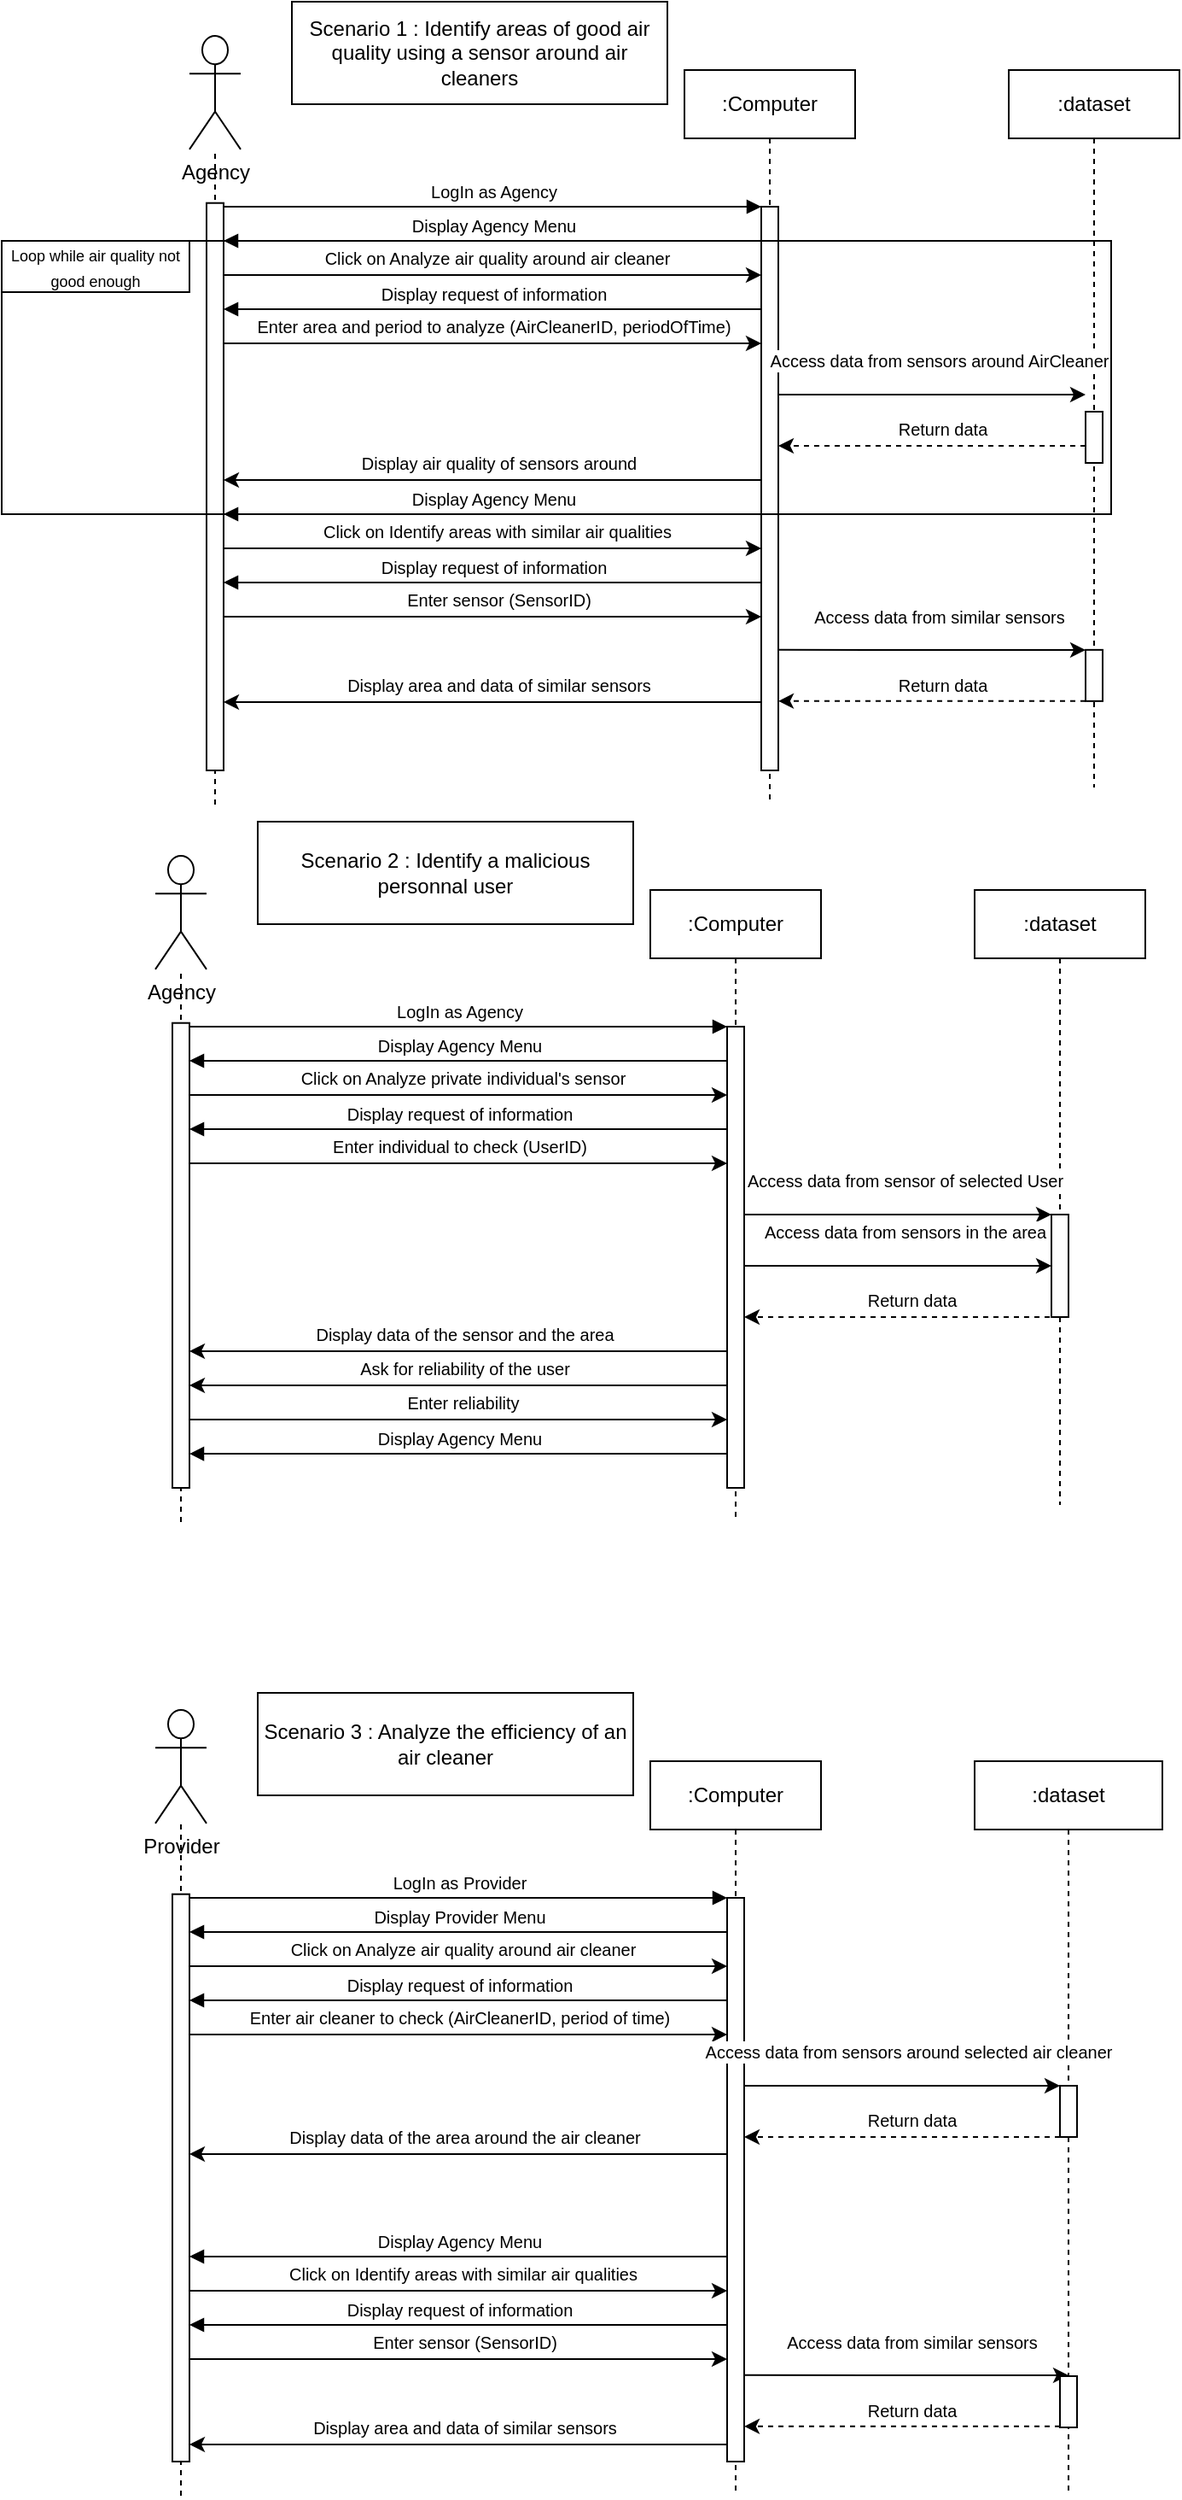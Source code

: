<mxfile version="24.3.1" type="github">
  <diagram name="Page-1" id="2YBvvXClWsGukQMizWep">
    <mxGraphModel dx="1912" dy="553" grid="1" gridSize="10" guides="1" tooltips="1" connect="1" arrows="1" fold="1" page="1" pageScale="1" pageWidth="850" pageHeight="1100" math="0" shadow="0">
      <root>
        <mxCell id="0" />
        <mxCell id="1" parent="0" />
        <mxCell id="aM9ryv3xv72pqoxQDRHE-5" value="&lt;div&gt;:Computer&lt;/div&gt;" style="shape=umlLifeline;perimeter=lifelinePerimeter;whiteSpace=wrap;html=1;container=0;dropTarget=0;collapsible=0;recursiveResize=0;outlineConnect=0;portConstraint=eastwest;newEdgeStyle={&quot;edgeStyle&quot;:&quot;elbowEdgeStyle&quot;,&quot;elbow&quot;:&quot;vertical&quot;,&quot;curved&quot;:0,&quot;rounded&quot;:0};" parent="1" vertex="1">
          <mxGeometry x="220" y="40" width="100" height="430" as="geometry" />
        </mxCell>
        <mxCell id="aM9ryv3xv72pqoxQDRHE-6" value="" style="html=1;points=[];perimeter=orthogonalPerimeter;outlineConnect=0;targetShapes=umlLifeline;portConstraint=eastwest;newEdgeStyle={&quot;edgeStyle&quot;:&quot;elbowEdgeStyle&quot;,&quot;elbow&quot;:&quot;vertical&quot;,&quot;curved&quot;:0,&quot;rounded&quot;:0};" parent="aM9ryv3xv72pqoxQDRHE-5" vertex="1">
          <mxGeometry x="45" y="80" width="10" height="330" as="geometry" />
        </mxCell>
        <mxCell id="aM9ryv3xv72pqoxQDRHE-7" value="&lt;font style=&quot;font-size: 10px;&quot;&gt;LogIn as Agency&lt;/font&gt;" style="html=1;verticalAlign=bottom;endArrow=block;edgeStyle=elbowEdgeStyle;elbow=vertical;curved=0;rounded=0;" parent="1" source="aM9ryv3xv72pqoxQDRHE-2" target="aM9ryv3xv72pqoxQDRHE-6" edge="1">
          <mxGeometry relative="1" as="geometry">
            <mxPoint x="195" y="130" as="sourcePoint" />
            <Array as="points">
              <mxPoint x="180" y="120" />
            </Array>
          </mxGeometry>
        </mxCell>
        <mxCell id="aM9ryv3xv72pqoxQDRHE-9" value="&lt;font style=&quot;font-size: 10px;&quot;&gt;Display Agency Menu&lt;/font&gt;" style="html=1;verticalAlign=bottom;endArrow=block;edgeStyle=elbowEdgeStyle;elbow=vertical;curved=0;rounded=0;" parent="1" source="aM9ryv3xv72pqoxQDRHE-6" target="aM9ryv3xv72pqoxQDRHE-2" edge="1">
          <mxGeometry relative="1" as="geometry">
            <mxPoint x="175" y="160" as="sourcePoint" />
            <Array as="points">
              <mxPoint x="60" y="140" />
              <mxPoint x="190" y="160" />
            </Array>
            <mxPoint x="-40" y="160.0" as="targetPoint" />
          </mxGeometry>
        </mxCell>
        <mxCell id="IGTpVywdScjhedYOJICQ-6" value="" style="endArrow=none;dashed=1;html=1;rounded=0;" edge="1" parent="1" target="IGTpVywdScjhedYOJICQ-1">
          <mxGeometry width="50" height="50" relative="1" as="geometry">
            <mxPoint x="-55" y="470" as="sourcePoint" />
            <mxPoint x="-60" y="100" as="targetPoint" />
          </mxGeometry>
        </mxCell>
        <mxCell id="IGTpVywdScjhedYOJICQ-5" value="" style="group" vertex="1" connectable="0" parent="1">
          <mxGeometry x="-70" width="540" height="450" as="geometry" />
        </mxCell>
        <mxCell id="IGTpVywdScjhedYOJICQ-1" value="&lt;div&gt;Agency&lt;/div&gt;&lt;div&gt;&lt;br&gt;&lt;/div&gt;" style="shape=umlActor;verticalLabelPosition=bottom;verticalAlign=top;html=1;outlineConnect=0;" vertex="1" parent="IGTpVywdScjhedYOJICQ-5">
          <mxGeometry y="20" width="30" height="66.43" as="geometry" />
        </mxCell>
        <mxCell id="aM9ryv3xv72pqoxQDRHE-2" value="" style="html=1;points=[];perimeter=orthogonalPerimeter;outlineConnect=0;targetShapes=umlLifeline;portConstraint=eastwest;newEdgeStyle={&quot;edgeStyle&quot;:&quot;elbowEdgeStyle&quot;,&quot;elbow&quot;:&quot;vertical&quot;,&quot;curved&quot;:0,&quot;rounded&quot;:0};" parent="IGTpVywdScjhedYOJICQ-5" vertex="1">
          <mxGeometry x="10" y="117.857" width="10" height="332.143" as="geometry" />
        </mxCell>
        <mxCell id="IGTpVywdScjhedYOJICQ-55" value="" style="rounded=0;whiteSpace=wrap;html=1;fillColor=none;" vertex="1" parent="IGTpVywdScjhedYOJICQ-5">
          <mxGeometry x="-110" y="140" width="650" height="160" as="geometry" />
        </mxCell>
        <mxCell id="IGTpVywdScjhedYOJICQ-8" style="edgeStyle=elbowEdgeStyle;rounded=0;orthogonalLoop=1;jettySize=auto;html=1;elbow=vertical;curved=0;" edge="1" parent="1">
          <mxGeometry relative="1" as="geometry">
            <mxPoint x="-50" y="160.0" as="sourcePoint" />
            <mxPoint x="265" y="160.0" as="targetPoint" />
          </mxGeometry>
        </mxCell>
        <mxCell id="IGTpVywdScjhedYOJICQ-9" value="&lt;font style=&quot;font-size: 10px;&quot;&gt;Click on Analyze air quality around air cleaner&lt;/font&gt;" style="edgeLabel;html=1;align=center;verticalAlign=middle;resizable=0;points=[];" vertex="1" connectable="0" parent="IGTpVywdScjhedYOJICQ-8">
          <mxGeometry x="0.154" y="2" relative="1" as="geometry">
            <mxPoint x="-22" y="-8" as="offset" />
          </mxGeometry>
        </mxCell>
        <mxCell id="IGTpVywdScjhedYOJICQ-14" style="edgeStyle=elbowEdgeStyle;rounded=0;orthogonalLoop=1;jettySize=auto;html=1;elbow=vertical;curved=0;" edge="1" parent="1" source="aM9ryv3xv72pqoxQDRHE-2" target="aM9ryv3xv72pqoxQDRHE-6">
          <mxGeometry relative="1" as="geometry">
            <mxPoint x="260" y="200" as="targetPoint" />
            <Array as="points">
              <mxPoint x="160" y="200" />
              <mxPoint x="110" y="220" />
              <mxPoint x="160" y="200" />
              <mxPoint x="110" y="200" />
            </Array>
          </mxGeometry>
        </mxCell>
        <mxCell id="IGTpVywdScjhedYOJICQ-15" value="&lt;font style=&quot;font-size: 10px;&quot;&gt;Enter area and period to analyze (AirCleanerID, periodOfTime)&lt;br&gt;&lt;/font&gt;" style="edgeLabel;html=1;align=center;verticalAlign=middle;resizable=0;points=[];" vertex="1" connectable="0" parent="IGTpVywdScjhedYOJICQ-14">
          <mxGeometry x="0.084" relative="1" as="geometry">
            <mxPoint x="-13" y="-10" as="offset" />
          </mxGeometry>
        </mxCell>
        <mxCell id="IGTpVywdScjhedYOJICQ-18" style="edgeStyle=elbowEdgeStyle;rounded=0;orthogonalLoop=1;jettySize=auto;html=1;elbow=vertical;curved=0;" edge="1" parent="1">
          <mxGeometry relative="1" as="geometry">
            <mxPoint x="265" y="280.003" as="sourcePoint" />
            <mxPoint x="-50" y="280.003" as="targetPoint" />
          </mxGeometry>
        </mxCell>
        <mxCell id="IGTpVywdScjhedYOJICQ-19" value="&lt;font style=&quot;font-size: 10px;&quot;&gt;Display air quality of sensors around &lt;/font&gt;" style="edgeLabel;html=1;align=center;verticalAlign=middle;resizable=0;points=[];" vertex="1" connectable="0" parent="IGTpVywdScjhedYOJICQ-18">
          <mxGeometry x="-0.113" y="-2" relative="1" as="geometry">
            <mxPoint x="-15" y="-8" as="offset" />
          </mxGeometry>
        </mxCell>
        <mxCell id="IGTpVywdScjhedYOJICQ-22" value="Scenario 1 : Identify areas of good air quality using a sensor around air cleaners" style="rounded=0;whiteSpace=wrap;html=1;" vertex="1" parent="1">
          <mxGeometry x="-10" width="220" height="60" as="geometry" />
        </mxCell>
        <mxCell id="IGTpVywdScjhedYOJICQ-23" style="edgeStyle=elbowEdgeStyle;rounded=0;orthogonalLoop=1;jettySize=auto;html=1;elbow=vertical;curved=0;" edge="1" parent="1">
          <mxGeometry relative="1" as="geometry">
            <mxPoint x="-50" y="360" as="sourcePoint" />
            <mxPoint x="265" y="360" as="targetPoint" />
            <Array as="points">
              <mxPoint x="160" y="360" />
              <mxPoint x="140" y="330" />
            </Array>
          </mxGeometry>
        </mxCell>
        <mxCell id="IGTpVywdScjhedYOJICQ-37" value="&lt;font style=&quot;font-size: 10px;&quot;&gt;Enter sensor (SensorID)&lt;/font&gt;" style="edgeLabel;html=1;align=center;verticalAlign=middle;resizable=0;points=[];" vertex="1" connectable="0" parent="IGTpVywdScjhedYOJICQ-23">
          <mxGeometry x="0.019" y="1" relative="1" as="geometry">
            <mxPoint y="-9" as="offset" />
          </mxGeometry>
        </mxCell>
        <mxCell id="IGTpVywdScjhedYOJICQ-28" value="&lt;div&gt;:dataset&lt;/div&gt;" style="shape=umlLifeline;perimeter=lifelinePerimeter;whiteSpace=wrap;html=1;container=0;dropTarget=0;collapsible=0;recursiveResize=0;outlineConnect=0;portConstraint=eastwest;newEdgeStyle={&quot;edgeStyle&quot;:&quot;elbowEdgeStyle&quot;,&quot;elbow&quot;:&quot;vertical&quot;,&quot;curved&quot;:0,&quot;rounded&quot;:0};" vertex="1" parent="1">
          <mxGeometry x="410" y="40" width="100" height="420" as="geometry" />
        </mxCell>
        <mxCell id="IGTpVywdScjhedYOJICQ-29" value="" style="html=1;points=[];perimeter=orthogonalPerimeter;outlineConnect=0;targetShapes=umlLifeline;portConstraint=eastwest;newEdgeStyle={&quot;edgeStyle&quot;:&quot;elbowEdgeStyle&quot;,&quot;elbow&quot;:&quot;vertical&quot;,&quot;curved&quot;:0,&quot;rounded&quot;:0};" vertex="1" parent="IGTpVywdScjhedYOJICQ-28">
          <mxGeometry x="45" y="200" width="10" height="30" as="geometry" />
        </mxCell>
        <mxCell id="IGTpVywdScjhedYOJICQ-40" value="" style="html=1;points=[];perimeter=orthogonalPerimeter;outlineConnect=0;targetShapes=umlLifeline;portConstraint=eastwest;newEdgeStyle={&quot;edgeStyle&quot;:&quot;elbowEdgeStyle&quot;,&quot;elbow&quot;:&quot;vertical&quot;,&quot;curved&quot;:0,&quot;rounded&quot;:0};" vertex="1" parent="IGTpVywdScjhedYOJICQ-28">
          <mxGeometry x="45" y="339.43" width="10" height="30" as="geometry" />
        </mxCell>
        <mxCell id="IGTpVywdScjhedYOJICQ-45" style="edgeStyle=elbowEdgeStyle;rounded=0;orthogonalLoop=1;jettySize=auto;html=1;elbow=vertical;curved=0;" edge="1" parent="IGTpVywdScjhedYOJICQ-28">
          <mxGeometry relative="1" as="geometry">
            <mxPoint x="-135" y="339.433" as="sourcePoint" />
            <mxPoint x="45" y="339.433" as="targetPoint" />
          </mxGeometry>
        </mxCell>
        <mxCell id="IGTpVywdScjhedYOJICQ-46" value="&lt;div&gt;&lt;font style=&quot;font-size: 10px;&quot;&gt;Access data from similar sensors&lt;/font&gt;&lt;/div&gt;" style="edgeLabel;html=1;align=center;verticalAlign=middle;resizable=0;points=[];" vertex="1" connectable="0" parent="IGTpVywdScjhedYOJICQ-45">
          <mxGeometry x="-0.267" relative="1" as="geometry">
            <mxPoint x="28" y="-20" as="offset" />
          </mxGeometry>
        </mxCell>
        <mxCell id="IGTpVywdScjhedYOJICQ-47" style="edgeStyle=elbowEdgeStyle;rounded=0;orthogonalLoop=1;jettySize=auto;html=1;elbow=vertical;curved=0;dashed=1;" edge="1" parent="IGTpVywdScjhedYOJICQ-28" source="IGTpVywdScjhedYOJICQ-40">
          <mxGeometry relative="1" as="geometry">
            <mxPoint x="35" y="369.466" as="sourcePoint" />
            <mxPoint x="-135" y="369.43" as="targetPoint" />
            <Array as="points">
              <mxPoint x="-80" y="369.43" />
            </Array>
          </mxGeometry>
        </mxCell>
        <mxCell id="IGTpVywdScjhedYOJICQ-48" value="&lt;font style=&quot;font-size: 10px;&quot;&gt;Return data&lt;/font&gt;" style="edgeLabel;html=1;align=center;verticalAlign=middle;resizable=0;points=[];" vertex="1" connectable="0" parent="IGTpVywdScjhedYOJICQ-47">
          <mxGeometry x="-0.181" y="2" relative="1" as="geometry">
            <mxPoint x="-11" y="-12" as="offset" />
          </mxGeometry>
        </mxCell>
        <mxCell id="IGTpVywdScjhedYOJICQ-30" style="edgeStyle=elbowEdgeStyle;rounded=0;orthogonalLoop=1;jettySize=auto;html=1;elbow=vertical;curved=0;" edge="1" parent="1">
          <mxGeometry relative="1" as="geometry">
            <mxPoint x="275.0" y="230" as="sourcePoint" />
            <mxPoint x="455" y="230" as="targetPoint" />
          </mxGeometry>
        </mxCell>
        <mxCell id="IGTpVywdScjhedYOJICQ-31" value="&lt;font style=&quot;font-size: 10px;&quot;&gt;Access data from sensors around AirCleaner&lt;/font&gt;" style="edgeLabel;html=1;align=center;verticalAlign=middle;resizable=0;points=[];" vertex="1" connectable="0" parent="IGTpVywdScjhedYOJICQ-30">
          <mxGeometry x="-0.267" relative="1" as="geometry">
            <mxPoint x="28" y="-20" as="offset" />
          </mxGeometry>
        </mxCell>
        <mxCell id="IGTpVywdScjhedYOJICQ-32" style="edgeStyle=elbowEdgeStyle;rounded=0;orthogonalLoop=1;jettySize=auto;html=1;elbow=vertical;curved=0;dashed=1;" edge="1" parent="1">
          <mxGeometry relative="1" as="geometry">
            <mxPoint x="455" y="259.997" as="sourcePoint" />
            <mxPoint x="275" y="259.997" as="targetPoint" />
          </mxGeometry>
        </mxCell>
        <mxCell id="IGTpVywdScjhedYOJICQ-33" value="&lt;font style=&quot;font-size: 10px;&quot;&gt;Return data&lt;/font&gt;" style="edgeLabel;html=1;align=center;verticalAlign=middle;resizable=0;points=[];" vertex="1" connectable="0" parent="IGTpVywdScjhedYOJICQ-32">
          <mxGeometry x="-0.181" y="2" relative="1" as="geometry">
            <mxPoint x="-11" y="-12" as="offset" />
          </mxGeometry>
        </mxCell>
        <mxCell id="IGTpVywdScjhedYOJICQ-34" value="&lt;font style=&quot;font-size: 10px;&quot;&gt;Display Agency Menu&lt;/font&gt;" style="html=1;verticalAlign=bottom;endArrow=block;edgeStyle=elbowEdgeStyle;elbow=vertical;curved=0;rounded=0;" edge="1" parent="1">
          <mxGeometry relative="1" as="geometry">
            <mxPoint x="265" y="300" as="sourcePoint" />
            <Array as="points">
              <mxPoint x="60" y="300" />
              <mxPoint x="190" y="320" />
            </Array>
            <mxPoint x="-50" y="300" as="targetPoint" />
          </mxGeometry>
        </mxCell>
        <mxCell id="IGTpVywdScjhedYOJICQ-35" style="edgeStyle=elbowEdgeStyle;rounded=0;orthogonalLoop=1;jettySize=auto;html=1;elbow=vertical;curved=0;" edge="1" parent="1">
          <mxGeometry relative="1" as="geometry">
            <mxPoint x="-50" y="320.0" as="sourcePoint" />
            <mxPoint x="265" y="320.0" as="targetPoint" />
          </mxGeometry>
        </mxCell>
        <mxCell id="IGTpVywdScjhedYOJICQ-36" value="&lt;font style=&quot;font-size: 10px;&quot;&gt;Click on Identify areas with similar air qualities&lt;br&gt;&lt;/font&gt;" style="edgeLabel;html=1;align=center;verticalAlign=middle;resizable=0;points=[];" vertex="1" connectable="0" parent="IGTpVywdScjhedYOJICQ-35">
          <mxGeometry x="0.154" y="2" relative="1" as="geometry">
            <mxPoint x="-22" y="-8" as="offset" />
          </mxGeometry>
        </mxCell>
        <mxCell id="IGTpVywdScjhedYOJICQ-38" value="&lt;font style=&quot;font-size: 10px;&quot;&gt;Display request of information&lt;br&gt;&lt;/font&gt;" style="html=1;verticalAlign=bottom;endArrow=block;edgeStyle=elbowEdgeStyle;elbow=vertical;curved=0;rounded=0;" edge="1" parent="1">
          <mxGeometry relative="1" as="geometry">
            <mxPoint x="265" y="340" as="sourcePoint" />
            <Array as="points">
              <mxPoint x="60" y="340" />
              <mxPoint x="190" y="360" />
            </Array>
            <mxPoint x="-50" y="340" as="targetPoint" />
          </mxGeometry>
        </mxCell>
        <mxCell id="IGTpVywdScjhedYOJICQ-39" value="&lt;font style=&quot;font-size: 10px;&quot;&gt;Display request of information&lt;br&gt;&lt;/font&gt;" style="html=1;verticalAlign=bottom;endArrow=block;edgeStyle=elbowEdgeStyle;elbow=vertical;curved=0;rounded=0;" edge="1" parent="1">
          <mxGeometry relative="1" as="geometry">
            <mxPoint x="265" y="180" as="sourcePoint" />
            <Array as="points">
              <mxPoint x="60" y="180" />
              <mxPoint x="190" y="200" />
            </Array>
            <mxPoint x="-50" y="180" as="targetPoint" />
          </mxGeometry>
        </mxCell>
        <mxCell id="IGTpVywdScjhedYOJICQ-50" style="edgeStyle=elbowEdgeStyle;rounded=0;orthogonalLoop=1;jettySize=auto;html=1;elbow=vertical;curved=0;" edge="1" parent="1">
          <mxGeometry relative="1" as="geometry">
            <mxPoint x="265" y="410.003" as="sourcePoint" />
            <mxPoint x="-50" y="410.003" as="targetPoint" />
          </mxGeometry>
        </mxCell>
        <mxCell id="IGTpVywdScjhedYOJICQ-51" value="&lt;font style=&quot;font-size: 10px;&quot;&gt;Display area and data of similar sensors &lt;/font&gt;" style="edgeLabel;html=1;align=center;verticalAlign=middle;resizable=0;points=[];" vertex="1" connectable="0" parent="IGTpVywdScjhedYOJICQ-50">
          <mxGeometry x="-0.113" y="-2" relative="1" as="geometry">
            <mxPoint x="-15" y="-8" as="offset" />
          </mxGeometry>
        </mxCell>
        <mxCell id="IGTpVywdScjhedYOJICQ-57" value="&lt;font style=&quot;font-size: 9px;&quot;&gt;Loop while air quality not good enough&lt;/font&gt;" style="rounded=0;whiteSpace=wrap;html=1;" vertex="1" parent="1">
          <mxGeometry x="-180" y="140" width="110" height="30" as="geometry" />
        </mxCell>
        <mxCell id="IGTpVywdScjhedYOJICQ-58" value="&lt;div&gt;:Computer&lt;/div&gt;" style="shape=umlLifeline;perimeter=lifelinePerimeter;whiteSpace=wrap;html=1;container=0;dropTarget=0;collapsible=0;recursiveResize=0;outlineConnect=0;portConstraint=eastwest;newEdgeStyle={&quot;edgeStyle&quot;:&quot;elbowEdgeStyle&quot;,&quot;elbow&quot;:&quot;vertical&quot;,&quot;curved&quot;:0,&quot;rounded&quot;:0};" vertex="1" parent="1">
          <mxGeometry x="200" y="520" width="100" height="370" as="geometry" />
        </mxCell>
        <mxCell id="IGTpVywdScjhedYOJICQ-59" value="" style="html=1;points=[];perimeter=orthogonalPerimeter;outlineConnect=0;targetShapes=umlLifeline;portConstraint=eastwest;newEdgeStyle={&quot;edgeStyle&quot;:&quot;elbowEdgeStyle&quot;,&quot;elbow&quot;:&quot;vertical&quot;,&quot;curved&quot;:0,&quot;rounded&quot;:0};" vertex="1" parent="IGTpVywdScjhedYOJICQ-58">
          <mxGeometry x="45" y="80" width="10" height="270" as="geometry" />
        </mxCell>
        <mxCell id="IGTpVywdScjhedYOJICQ-60" value="&lt;font style=&quot;font-size: 10px;&quot;&gt;LogIn as Agency&lt;/font&gt;" style="html=1;verticalAlign=bottom;endArrow=block;edgeStyle=elbowEdgeStyle;elbow=vertical;curved=0;rounded=0;" edge="1" parent="1" source="IGTpVywdScjhedYOJICQ-65" target="IGTpVywdScjhedYOJICQ-59">
          <mxGeometry relative="1" as="geometry">
            <mxPoint x="175" y="610" as="sourcePoint" />
            <Array as="points">
              <mxPoint x="160" y="600" />
            </Array>
          </mxGeometry>
        </mxCell>
        <mxCell id="IGTpVywdScjhedYOJICQ-61" value="&lt;font style=&quot;font-size: 10px;&quot;&gt;Display Agency Menu&lt;/font&gt;" style="html=1;verticalAlign=bottom;endArrow=block;edgeStyle=elbowEdgeStyle;elbow=vertical;curved=0;rounded=0;" edge="1" parent="1" source="IGTpVywdScjhedYOJICQ-59" target="IGTpVywdScjhedYOJICQ-65">
          <mxGeometry relative="1" as="geometry">
            <mxPoint x="155" y="640" as="sourcePoint" />
            <Array as="points">
              <mxPoint x="40" y="620" />
              <mxPoint x="170" y="640" />
            </Array>
            <mxPoint x="-60" y="640" as="targetPoint" />
          </mxGeometry>
        </mxCell>
        <mxCell id="IGTpVywdScjhedYOJICQ-62" value="" style="endArrow=none;dashed=1;html=1;rounded=0;" edge="1" parent="1" target="IGTpVywdScjhedYOJICQ-64">
          <mxGeometry width="50" height="50" relative="1" as="geometry">
            <mxPoint x="-75" y="890" as="sourcePoint" />
            <mxPoint x="-80" y="580" as="targetPoint" />
          </mxGeometry>
        </mxCell>
        <mxCell id="IGTpVywdScjhedYOJICQ-63" value="" style="group" vertex="1" connectable="0" parent="1">
          <mxGeometry x="-90" y="480" width="540" height="480" as="geometry" />
        </mxCell>
        <mxCell id="IGTpVywdScjhedYOJICQ-64" value="&lt;div&gt;Agency&lt;/div&gt;&lt;div&gt;&lt;br&gt;&lt;/div&gt;" style="shape=umlActor;verticalLabelPosition=bottom;verticalAlign=top;html=1;outlineConnect=0;" vertex="1" parent="IGTpVywdScjhedYOJICQ-63">
          <mxGeometry y="20" width="30" height="66.43" as="geometry" />
        </mxCell>
        <mxCell id="IGTpVywdScjhedYOJICQ-65" value="" style="html=1;points=[];perimeter=orthogonalPerimeter;outlineConnect=0;targetShapes=umlLifeline;portConstraint=eastwest;newEdgeStyle={&quot;edgeStyle&quot;:&quot;elbowEdgeStyle&quot;,&quot;elbow&quot;:&quot;vertical&quot;,&quot;curved&quot;:0,&quot;rounded&quot;:0};" vertex="1" parent="IGTpVywdScjhedYOJICQ-63">
          <mxGeometry x="10" y="117.86" width="10" height="272.14" as="geometry" />
        </mxCell>
        <mxCell id="IGTpVywdScjhedYOJICQ-87" value="&lt;font style=&quot;font-size: 10px;&quot;&gt;Display Agency Menu&lt;/font&gt;" style="html=1;verticalAlign=bottom;endArrow=block;edgeStyle=elbowEdgeStyle;elbow=vertical;curved=0;rounded=0;" edge="1" parent="IGTpVywdScjhedYOJICQ-63">
          <mxGeometry relative="1" as="geometry">
            <mxPoint x="335" y="370.04" as="sourcePoint" />
            <Array as="points">
              <mxPoint x="130" y="370.04" />
              <mxPoint x="260" y="390.04" />
            </Array>
            <mxPoint x="20" y="370.04" as="targetPoint" />
          </mxGeometry>
        </mxCell>
        <mxCell id="IGTpVywdScjhedYOJICQ-71" style="edgeStyle=elbowEdgeStyle;rounded=0;orthogonalLoop=1;jettySize=auto;html=1;elbow=vertical;curved=0;" edge="1" parent="IGTpVywdScjhedYOJICQ-63">
          <mxGeometry relative="1" as="geometry">
            <mxPoint x="335" y="310.043" as="sourcePoint" />
            <mxPoint x="20" y="310.043" as="targetPoint" />
          </mxGeometry>
        </mxCell>
        <mxCell id="IGTpVywdScjhedYOJICQ-72" value="&lt;font style=&quot;font-size: 10px;&quot;&gt;Display data of the sensor and the area &lt;/font&gt;" style="edgeLabel;html=1;align=center;verticalAlign=middle;resizable=0;points=[];" vertex="1" connectable="0" parent="IGTpVywdScjhedYOJICQ-71">
          <mxGeometry x="-0.113" y="-2" relative="1" as="geometry">
            <mxPoint x="-15" y="-8" as="offset" />
          </mxGeometry>
        </mxCell>
        <mxCell id="IGTpVywdScjhedYOJICQ-95" style="edgeStyle=elbowEdgeStyle;rounded=0;orthogonalLoop=1;jettySize=auto;html=1;elbow=vertical;curved=0;" edge="1" parent="IGTpVywdScjhedYOJICQ-63">
          <mxGeometry relative="1" as="geometry">
            <mxPoint x="335" y="330.043" as="sourcePoint" />
            <mxPoint x="20" y="330.043" as="targetPoint" />
          </mxGeometry>
        </mxCell>
        <mxCell id="IGTpVywdScjhedYOJICQ-96" value="&lt;font style=&quot;font-size: 10px;&quot;&gt;Ask for reliability of the user&lt;/font&gt;" style="edgeLabel;html=1;align=center;verticalAlign=middle;resizable=0;points=[];" vertex="1" connectable="0" parent="IGTpVywdScjhedYOJICQ-95">
          <mxGeometry x="-0.113" y="-2" relative="1" as="geometry">
            <mxPoint x="-15" y="-8" as="offset" />
          </mxGeometry>
        </mxCell>
        <mxCell id="IGTpVywdScjhedYOJICQ-97" style="edgeStyle=elbowEdgeStyle;rounded=0;orthogonalLoop=1;jettySize=auto;html=1;elbow=vertical;curved=0;" edge="1" parent="IGTpVywdScjhedYOJICQ-63">
          <mxGeometry relative="1" as="geometry">
            <mxPoint x="20" y="350.04" as="sourcePoint" />
            <mxPoint x="335" y="350.04" as="targetPoint" />
          </mxGeometry>
        </mxCell>
        <mxCell id="IGTpVywdScjhedYOJICQ-98" value="&lt;font style=&quot;font-size: 10px;&quot;&gt;Enter reliability&lt;/font&gt;" style="edgeLabel;html=1;align=center;verticalAlign=middle;resizable=0;points=[];" vertex="1" connectable="0" parent="IGTpVywdScjhedYOJICQ-97">
          <mxGeometry x="0.154" y="2" relative="1" as="geometry">
            <mxPoint x="-22" y="-8" as="offset" />
          </mxGeometry>
        </mxCell>
        <mxCell id="IGTpVywdScjhedYOJICQ-85" style="edgeStyle=elbowEdgeStyle;rounded=0;orthogonalLoop=1;jettySize=auto;html=1;elbow=vertical;curved=0;dashed=1;" edge="1" parent="IGTpVywdScjhedYOJICQ-63" target="IGTpVywdScjhedYOJICQ-59">
          <mxGeometry relative="1" as="geometry">
            <mxPoint x="530" y="289.997" as="sourcePoint" />
            <mxPoint x="350" y="289.997" as="targetPoint" />
          </mxGeometry>
        </mxCell>
        <mxCell id="IGTpVywdScjhedYOJICQ-86" value="&lt;font style=&quot;font-size: 10px;&quot;&gt;Return data&lt;/font&gt;" style="edgeLabel;html=1;align=center;verticalAlign=middle;resizable=0;points=[];" vertex="1" connectable="0" parent="IGTpVywdScjhedYOJICQ-85">
          <mxGeometry x="-0.181" y="2" relative="1" as="geometry">
            <mxPoint x="-11" y="-12" as="offset" />
          </mxGeometry>
        </mxCell>
        <mxCell id="IGTpVywdScjhedYOJICQ-67" style="edgeStyle=elbowEdgeStyle;rounded=0;orthogonalLoop=1;jettySize=auto;html=1;elbow=vertical;curved=0;" edge="1" parent="1">
          <mxGeometry relative="1" as="geometry">
            <mxPoint x="-70" y="640.0" as="sourcePoint" />
            <mxPoint x="245" y="640.0" as="targetPoint" />
          </mxGeometry>
        </mxCell>
        <mxCell id="IGTpVywdScjhedYOJICQ-68" value="&lt;font style=&quot;font-size: 10px;&quot;&gt;Click on Analyze private individual&#39;s sensor&lt;br&gt;&lt;/font&gt;" style="edgeLabel;html=1;align=center;verticalAlign=middle;resizable=0;points=[];" vertex="1" connectable="0" parent="IGTpVywdScjhedYOJICQ-67">
          <mxGeometry x="0.154" y="2" relative="1" as="geometry">
            <mxPoint x="-22" y="-8" as="offset" />
          </mxGeometry>
        </mxCell>
        <mxCell id="IGTpVywdScjhedYOJICQ-69" style="edgeStyle=elbowEdgeStyle;rounded=0;orthogonalLoop=1;jettySize=auto;html=1;elbow=vertical;curved=0;" edge="1" parent="1" source="IGTpVywdScjhedYOJICQ-65" target="IGTpVywdScjhedYOJICQ-59">
          <mxGeometry relative="1" as="geometry">
            <mxPoint x="240" y="680" as="targetPoint" />
            <Array as="points">
              <mxPoint x="140" y="680" />
              <mxPoint x="90" y="700" />
              <mxPoint x="140" y="680" />
              <mxPoint x="90" y="680" />
            </Array>
          </mxGeometry>
        </mxCell>
        <mxCell id="IGTpVywdScjhedYOJICQ-70" value="&lt;font style=&quot;font-size: 10px;&quot;&gt;Enter individual to check (UserID)&lt;br&gt;&lt;/font&gt;" style="edgeLabel;html=1;align=center;verticalAlign=middle;resizable=0;points=[];" vertex="1" connectable="0" parent="IGTpVywdScjhedYOJICQ-69">
          <mxGeometry x="0.084" relative="1" as="geometry">
            <mxPoint x="-13" y="-10" as="offset" />
          </mxGeometry>
        </mxCell>
        <mxCell id="IGTpVywdScjhedYOJICQ-76" value="&lt;div&gt;:dataset&lt;/div&gt;" style="shape=umlLifeline;perimeter=lifelinePerimeter;whiteSpace=wrap;html=1;container=0;dropTarget=0;collapsible=0;recursiveResize=0;outlineConnect=0;portConstraint=eastwest;newEdgeStyle={&quot;edgeStyle&quot;:&quot;elbowEdgeStyle&quot;,&quot;elbow&quot;:&quot;vertical&quot;,&quot;curved&quot;:0,&quot;rounded&quot;:0};size=40;" vertex="1" parent="1">
          <mxGeometry x="390" y="520" width="100" height="360" as="geometry" />
        </mxCell>
        <mxCell id="IGTpVywdScjhedYOJICQ-73" value="Scenario 2 : Identify a malicious personnal user" style="rounded=0;whiteSpace=wrap;html=1;" vertex="1" parent="1">
          <mxGeometry x="-30" y="480" width="220" height="60" as="geometry" />
        </mxCell>
        <mxCell id="IGTpVywdScjhedYOJICQ-83" style="edgeStyle=elbowEdgeStyle;rounded=0;orthogonalLoop=1;jettySize=auto;html=1;elbow=vertical;curved=0;" edge="1" parent="1">
          <mxGeometry relative="1" as="geometry">
            <mxPoint x="255.0" y="710" as="sourcePoint" />
            <mxPoint x="435" y="710" as="targetPoint" />
          </mxGeometry>
        </mxCell>
        <mxCell id="IGTpVywdScjhedYOJICQ-84" value="&lt;font style=&quot;font-size: 10px;&quot;&gt;Access data from sensor of selected User&lt;br&gt;&lt;/font&gt;" style="edgeLabel;html=1;align=center;verticalAlign=middle;resizable=0;points=[];" vertex="1" connectable="0" parent="IGTpVywdScjhedYOJICQ-83">
          <mxGeometry x="-0.267" relative="1" as="geometry">
            <mxPoint x="28" y="-20" as="offset" />
          </mxGeometry>
        </mxCell>
        <mxCell id="IGTpVywdScjhedYOJICQ-91" value="&lt;font style=&quot;font-size: 10px;&quot;&gt;Display request of information&lt;br&gt;&lt;/font&gt;" style="html=1;verticalAlign=bottom;endArrow=block;edgeStyle=elbowEdgeStyle;elbow=vertical;curved=0;rounded=0;" edge="1" parent="1">
          <mxGeometry relative="1" as="geometry">
            <mxPoint x="245" y="660" as="sourcePoint" />
            <Array as="points">
              <mxPoint x="40" y="660" />
              <mxPoint x="170" y="680" />
            </Array>
            <mxPoint x="-70" y="660" as="targetPoint" />
          </mxGeometry>
        </mxCell>
        <mxCell id="IGTpVywdScjhedYOJICQ-146" value="&lt;div&gt;:Computer&lt;/div&gt;" style="shape=umlLifeline;perimeter=lifelinePerimeter;whiteSpace=wrap;html=1;container=0;dropTarget=0;collapsible=0;recursiveResize=0;outlineConnect=0;portConstraint=eastwest;newEdgeStyle={&quot;edgeStyle&quot;:&quot;elbowEdgeStyle&quot;,&quot;elbow&quot;:&quot;vertical&quot;,&quot;curved&quot;:0,&quot;rounded&quot;:0};" vertex="1" parent="1">
          <mxGeometry x="200" y="1030" width="100" height="430" as="geometry" />
        </mxCell>
        <mxCell id="IGTpVywdScjhedYOJICQ-147" value="" style="html=1;points=[];perimeter=orthogonalPerimeter;outlineConnect=0;targetShapes=umlLifeline;portConstraint=eastwest;newEdgeStyle={&quot;edgeStyle&quot;:&quot;elbowEdgeStyle&quot;,&quot;elbow&quot;:&quot;vertical&quot;,&quot;curved&quot;:0,&quot;rounded&quot;:0};" vertex="1" parent="IGTpVywdScjhedYOJICQ-146">
          <mxGeometry x="45" y="80" width="10" height="330" as="geometry" />
        </mxCell>
        <mxCell id="IGTpVywdScjhedYOJICQ-148" value="&lt;font style=&quot;font-size: 10px;&quot;&gt;LogIn as Provider&lt;br&gt;&lt;/font&gt;" style="html=1;verticalAlign=bottom;endArrow=block;edgeStyle=elbowEdgeStyle;elbow=vertical;curved=0;rounded=0;" edge="1" parent="1" source="IGTpVywdScjhedYOJICQ-153" target="IGTpVywdScjhedYOJICQ-147">
          <mxGeometry relative="1" as="geometry">
            <mxPoint x="175" y="1120" as="sourcePoint" />
            <Array as="points">
              <mxPoint x="160" y="1110" />
            </Array>
          </mxGeometry>
        </mxCell>
        <mxCell id="IGTpVywdScjhedYOJICQ-149" value="&lt;font style=&quot;font-size: 10px;&quot;&gt;Display Provider Menu&lt;/font&gt;" style="html=1;verticalAlign=bottom;endArrow=block;edgeStyle=elbowEdgeStyle;elbow=vertical;curved=0;rounded=0;" edge="1" parent="1" source="IGTpVywdScjhedYOJICQ-147" target="IGTpVywdScjhedYOJICQ-153">
          <mxGeometry relative="1" as="geometry">
            <mxPoint x="155" y="1150" as="sourcePoint" />
            <Array as="points">
              <mxPoint x="40" y="1130" />
              <mxPoint x="170" y="1150" />
            </Array>
            <mxPoint x="-60" y="1150" as="targetPoint" />
          </mxGeometry>
        </mxCell>
        <mxCell id="IGTpVywdScjhedYOJICQ-150" value="" style="endArrow=none;dashed=1;html=1;rounded=0;" edge="1" parent="1" target="IGTpVywdScjhedYOJICQ-152">
          <mxGeometry width="50" height="50" relative="1" as="geometry">
            <mxPoint x="-75" y="1460" as="sourcePoint" />
            <mxPoint x="-80" y="1090" as="targetPoint" />
          </mxGeometry>
        </mxCell>
        <mxCell id="IGTpVywdScjhedYOJICQ-151" value="" style="group" vertex="1" connectable="0" parent="1">
          <mxGeometry x="-90" y="990" width="540" height="450" as="geometry" />
        </mxCell>
        <mxCell id="IGTpVywdScjhedYOJICQ-152" value="&lt;div&gt;Provider&lt;/div&gt;&lt;div&gt;&lt;br&gt;&lt;/div&gt;" style="shape=umlActor;verticalLabelPosition=bottom;verticalAlign=top;html=1;outlineConnect=0;" vertex="1" parent="IGTpVywdScjhedYOJICQ-151">
          <mxGeometry y="10" width="30" height="66.43" as="geometry" />
        </mxCell>
        <mxCell id="IGTpVywdScjhedYOJICQ-153" value="" style="html=1;points=[];perimeter=orthogonalPerimeter;outlineConnect=0;targetShapes=umlLifeline;portConstraint=eastwest;newEdgeStyle={&quot;edgeStyle&quot;:&quot;elbowEdgeStyle&quot;,&quot;elbow&quot;:&quot;vertical&quot;,&quot;curved&quot;:0,&quot;rounded&quot;:0};" vertex="1" parent="IGTpVywdScjhedYOJICQ-151">
          <mxGeometry x="10" y="117.857" width="10" height="332.143" as="geometry" />
        </mxCell>
        <mxCell id="IGTpVywdScjhedYOJICQ-154" style="edgeStyle=elbowEdgeStyle;rounded=0;orthogonalLoop=1;jettySize=auto;html=1;elbow=vertical;curved=0;" edge="1" parent="IGTpVywdScjhedYOJICQ-151">
          <mxGeometry relative="1" as="geometry">
            <mxPoint x="20" y="390" as="sourcePoint" />
            <mxPoint x="335" y="390" as="targetPoint" />
            <Array as="points">
              <mxPoint x="230" y="390" />
              <mxPoint x="210" y="360" />
            </Array>
          </mxGeometry>
        </mxCell>
        <mxCell id="IGTpVywdScjhedYOJICQ-155" value="&lt;font style=&quot;font-size: 10px;&quot;&gt;Enter sensor (SensorID)&lt;/font&gt;" style="edgeLabel;html=1;align=center;verticalAlign=middle;resizable=0;points=[];" vertex="1" connectable="0" parent="IGTpVywdScjhedYOJICQ-154">
          <mxGeometry x="0.019" y="1" relative="1" as="geometry">
            <mxPoint y="-9" as="offset" />
          </mxGeometry>
        </mxCell>
        <mxCell id="IGTpVywdScjhedYOJICQ-157" style="edgeStyle=elbowEdgeStyle;rounded=0;orthogonalLoop=1;jettySize=auto;html=1;elbow=vertical;curved=0;" edge="1" parent="IGTpVywdScjhedYOJICQ-151" target="IGTpVywdScjhedYOJICQ-156">
          <mxGeometry relative="1" as="geometry">
            <mxPoint x="345" y="399.433" as="sourcePoint" />
            <mxPoint x="525" y="399.433" as="targetPoint" />
          </mxGeometry>
        </mxCell>
        <mxCell id="IGTpVywdScjhedYOJICQ-158" value="&lt;div&gt;&lt;font style=&quot;font-size: 10px;&quot;&gt;Access data from similar sensors&lt;/font&gt;&lt;/div&gt;" style="edgeLabel;html=1;align=center;verticalAlign=middle;resizable=0;points=[];" vertex="1" connectable="0" parent="IGTpVywdScjhedYOJICQ-157">
          <mxGeometry x="-0.267" relative="1" as="geometry">
            <mxPoint x="28" y="-20" as="offset" />
          </mxGeometry>
        </mxCell>
        <mxCell id="IGTpVywdScjhedYOJICQ-159" style="edgeStyle=elbowEdgeStyle;rounded=0;orthogonalLoop=1;jettySize=auto;html=1;elbow=vertical;curved=0;dashed=1;" edge="1" parent="IGTpVywdScjhedYOJICQ-151" source="IGTpVywdScjhedYOJICQ-156">
          <mxGeometry relative="1" as="geometry">
            <mxPoint x="515" y="429.466" as="sourcePoint" />
            <mxPoint x="345" y="429.43" as="targetPoint" />
            <Array as="points">
              <mxPoint x="400" y="429.43" />
            </Array>
          </mxGeometry>
        </mxCell>
        <mxCell id="IGTpVywdScjhedYOJICQ-160" value="&lt;font style=&quot;font-size: 10px;&quot;&gt;Return data&lt;/font&gt;" style="edgeLabel;html=1;align=center;verticalAlign=middle;resizable=0;points=[];" vertex="1" connectable="0" parent="IGTpVywdScjhedYOJICQ-159">
          <mxGeometry x="-0.181" y="2" relative="1" as="geometry">
            <mxPoint x="-11" y="-12" as="offset" />
          </mxGeometry>
        </mxCell>
        <mxCell id="IGTpVywdScjhedYOJICQ-161" value="&lt;font style=&quot;font-size: 10px;&quot;&gt;Display Agency Menu&lt;/font&gt;" style="html=1;verticalAlign=bottom;endArrow=block;edgeStyle=elbowEdgeStyle;elbow=vertical;curved=0;rounded=0;" edge="1" parent="IGTpVywdScjhedYOJICQ-151">
          <mxGeometry relative="1" as="geometry">
            <mxPoint x="335" y="330" as="sourcePoint" />
            <Array as="points">
              <mxPoint x="130" y="330" />
              <mxPoint x="260" y="350" />
            </Array>
            <mxPoint x="20" y="330" as="targetPoint" />
          </mxGeometry>
        </mxCell>
        <mxCell id="IGTpVywdScjhedYOJICQ-162" style="edgeStyle=elbowEdgeStyle;rounded=0;orthogonalLoop=1;jettySize=auto;html=1;elbow=vertical;curved=0;" edge="1" parent="IGTpVywdScjhedYOJICQ-151">
          <mxGeometry relative="1" as="geometry">
            <mxPoint x="20" y="350.0" as="sourcePoint" />
            <mxPoint x="335" y="350.0" as="targetPoint" />
          </mxGeometry>
        </mxCell>
        <mxCell id="IGTpVywdScjhedYOJICQ-163" value="&lt;font style=&quot;font-size: 10px;&quot;&gt;Click on Identify areas with similar air qualities&lt;br&gt;&lt;/font&gt;" style="edgeLabel;html=1;align=center;verticalAlign=middle;resizable=0;points=[];" vertex="1" connectable="0" parent="IGTpVywdScjhedYOJICQ-162">
          <mxGeometry x="0.154" y="2" relative="1" as="geometry">
            <mxPoint x="-22" y="-8" as="offset" />
          </mxGeometry>
        </mxCell>
        <mxCell id="IGTpVywdScjhedYOJICQ-164" value="&lt;font style=&quot;font-size: 10px;&quot;&gt;Display request of information&lt;br&gt;&lt;/font&gt;" style="html=1;verticalAlign=bottom;endArrow=block;edgeStyle=elbowEdgeStyle;elbow=vertical;curved=0;rounded=0;" edge="1" parent="IGTpVywdScjhedYOJICQ-151">
          <mxGeometry relative="1" as="geometry">
            <mxPoint x="335" y="370" as="sourcePoint" />
            <Array as="points">
              <mxPoint x="130" y="370" />
              <mxPoint x="260" y="390" />
            </Array>
            <mxPoint x="20" y="370" as="targetPoint" />
          </mxGeometry>
        </mxCell>
        <mxCell id="IGTpVywdScjhedYOJICQ-165" style="edgeStyle=elbowEdgeStyle;rounded=0;orthogonalLoop=1;jettySize=auto;html=1;elbow=vertical;curved=0;" edge="1" parent="IGTpVywdScjhedYOJICQ-151">
          <mxGeometry relative="1" as="geometry">
            <mxPoint x="335" y="440.003" as="sourcePoint" />
            <mxPoint x="20" y="440.003" as="targetPoint" />
          </mxGeometry>
        </mxCell>
        <mxCell id="IGTpVywdScjhedYOJICQ-166" value="&lt;font style=&quot;font-size: 10px;&quot;&gt;Display area and data of similar sensors &lt;/font&gt;" style="edgeLabel;html=1;align=center;verticalAlign=middle;resizable=0;points=[];" vertex="1" connectable="0" parent="IGTpVywdScjhedYOJICQ-165">
          <mxGeometry x="-0.113" y="-2" relative="1" as="geometry">
            <mxPoint x="-15" y="-8" as="offset" />
          </mxGeometry>
        </mxCell>
        <mxCell id="IGTpVywdScjhedYOJICQ-167" style="edgeStyle=elbowEdgeStyle;rounded=0;orthogonalLoop=1;jettySize=auto;html=1;elbow=vertical;curved=0;" edge="1" parent="IGTpVywdScjhedYOJICQ-151">
          <mxGeometry relative="1" as="geometry">
            <mxPoint x="335" y="270.003" as="sourcePoint" />
            <mxPoint x="20" y="270.003" as="targetPoint" />
          </mxGeometry>
        </mxCell>
        <mxCell id="IGTpVywdScjhedYOJICQ-168" value="&lt;font style=&quot;font-size: 10px;&quot;&gt;Display data of the area around the air cleaner &lt;/font&gt;" style="edgeLabel;html=1;align=center;verticalAlign=middle;resizable=0;points=[];" vertex="1" connectable="0" parent="IGTpVywdScjhedYOJICQ-167">
          <mxGeometry x="-0.113" y="-2" relative="1" as="geometry">
            <mxPoint x="-15" y="-8" as="offset" />
          </mxGeometry>
        </mxCell>
        <mxCell id="IGTpVywdScjhedYOJICQ-173" style="edgeStyle=elbowEdgeStyle;rounded=0;orthogonalLoop=1;jettySize=auto;html=1;elbow=vertical;curved=0;" edge="1" parent="1">
          <mxGeometry relative="1" as="geometry">
            <mxPoint x="-70" y="1150.0" as="sourcePoint" />
            <mxPoint x="245" y="1150.0" as="targetPoint" />
          </mxGeometry>
        </mxCell>
        <mxCell id="IGTpVywdScjhedYOJICQ-174" value="&lt;font style=&quot;font-size: 10px;&quot;&gt;Click on Analyze air quality around air cleaner&lt;br&gt;&lt;/font&gt;" style="edgeLabel;html=1;align=center;verticalAlign=middle;resizable=0;points=[];" vertex="1" connectable="0" parent="IGTpVywdScjhedYOJICQ-173">
          <mxGeometry x="0.154" y="2" relative="1" as="geometry">
            <mxPoint x="-22" y="-8" as="offset" />
          </mxGeometry>
        </mxCell>
        <mxCell id="IGTpVywdScjhedYOJICQ-175" style="edgeStyle=elbowEdgeStyle;rounded=0;orthogonalLoop=1;jettySize=auto;html=1;elbow=vertical;curved=0;" edge="1" parent="1" source="IGTpVywdScjhedYOJICQ-153" target="IGTpVywdScjhedYOJICQ-147">
          <mxGeometry relative="1" as="geometry">
            <mxPoint x="240" y="1190" as="targetPoint" />
            <Array as="points">
              <mxPoint x="140" y="1190" />
              <mxPoint x="90" y="1210" />
              <mxPoint x="140" y="1190" />
              <mxPoint x="90" y="1190" />
            </Array>
          </mxGeometry>
        </mxCell>
        <mxCell id="IGTpVywdScjhedYOJICQ-176" value="&lt;font style=&quot;font-size: 10px;&quot;&gt;Enter air cleaner to check (AirCleanerID, period of time)&lt;br&gt;&lt;/font&gt;" style="edgeLabel;html=1;align=center;verticalAlign=middle;resizable=0;points=[];" vertex="1" connectable="0" parent="IGTpVywdScjhedYOJICQ-175">
          <mxGeometry x="0.084" relative="1" as="geometry">
            <mxPoint x="-13" y="-10" as="offset" />
          </mxGeometry>
        </mxCell>
        <mxCell id="IGTpVywdScjhedYOJICQ-177" value="Scenario 3 : Analyze the efficiency of an air cleaner" style="rounded=0;whiteSpace=wrap;html=1;" vertex="1" parent="1">
          <mxGeometry x="-30" y="990" width="220" height="60" as="geometry" />
        </mxCell>
        <mxCell id="IGTpVywdScjhedYOJICQ-178" value="&lt;div&gt;:dataset&lt;/div&gt;" style="shape=umlLifeline;perimeter=lifelinePerimeter;whiteSpace=wrap;html=1;container=0;dropTarget=0;collapsible=0;recursiveResize=0;outlineConnect=0;portConstraint=eastwest;newEdgeStyle={&quot;edgeStyle&quot;:&quot;elbowEdgeStyle&quot;,&quot;elbow&quot;:&quot;vertical&quot;,&quot;curved&quot;:0,&quot;rounded&quot;:0};" vertex="1" parent="1">
          <mxGeometry x="390" y="1030" width="110" height="430" as="geometry" />
        </mxCell>
        <mxCell id="IGTpVywdScjhedYOJICQ-156" value="" style="html=1;points=[];perimeter=orthogonalPerimeter;outlineConnect=0;targetShapes=umlLifeline;portConstraint=eastwest;newEdgeStyle={&quot;edgeStyle&quot;:&quot;elbowEdgeStyle&quot;,&quot;elbow&quot;:&quot;vertical&quot;,&quot;curved&quot;:0,&quot;rounded&quot;:0};" vertex="1" parent="IGTpVywdScjhedYOJICQ-178">
          <mxGeometry x="50" y="360" width="10" height="30" as="geometry" />
        </mxCell>
        <mxCell id="IGTpVywdScjhedYOJICQ-179" value="" style="html=1;points=[];perimeter=orthogonalPerimeter;outlineConnect=0;targetShapes=umlLifeline;portConstraint=eastwest;newEdgeStyle={&quot;edgeStyle&quot;:&quot;elbowEdgeStyle&quot;,&quot;elbow&quot;:&quot;vertical&quot;,&quot;curved&quot;:0,&quot;rounded&quot;:0};" vertex="1" parent="IGTpVywdScjhedYOJICQ-178">
          <mxGeometry x="50" y="190" width="10" height="30" as="geometry" />
        </mxCell>
        <mxCell id="IGTpVywdScjhedYOJICQ-180" style="edgeStyle=elbowEdgeStyle;rounded=0;orthogonalLoop=1;jettySize=auto;html=1;elbow=vertical;curved=0;" edge="1" parent="1" target="IGTpVywdScjhedYOJICQ-179">
          <mxGeometry relative="1" as="geometry">
            <mxPoint x="255.0" y="1220" as="sourcePoint" />
            <mxPoint x="435" y="1220" as="targetPoint" />
          </mxGeometry>
        </mxCell>
        <mxCell id="IGTpVywdScjhedYOJICQ-181" value="&lt;font style=&quot;font-size: 10px;&quot;&gt;Access data from sensors around selected air cleaner&lt;br&gt;&lt;/font&gt;" style="edgeLabel;html=1;align=center;verticalAlign=middle;resizable=0;points=[];" vertex="1" connectable="0" parent="IGTpVywdScjhedYOJICQ-180">
          <mxGeometry x="-0.267" relative="1" as="geometry">
            <mxPoint x="28" y="-20" as="offset" />
          </mxGeometry>
        </mxCell>
        <mxCell id="IGTpVywdScjhedYOJICQ-182" style="edgeStyle=elbowEdgeStyle;rounded=0;orthogonalLoop=1;jettySize=auto;html=1;elbow=vertical;curved=0;dashed=1;" edge="1" parent="1" source="IGTpVywdScjhedYOJICQ-179">
          <mxGeometry relative="1" as="geometry">
            <mxPoint x="435" y="1249.997" as="sourcePoint" />
            <mxPoint x="255" y="1249.997" as="targetPoint" />
          </mxGeometry>
        </mxCell>
        <mxCell id="IGTpVywdScjhedYOJICQ-183" value="&lt;font style=&quot;font-size: 10px;&quot;&gt;Return data&lt;/font&gt;" style="edgeLabel;html=1;align=center;verticalAlign=middle;resizable=0;points=[];" vertex="1" connectable="0" parent="IGTpVywdScjhedYOJICQ-182">
          <mxGeometry x="-0.181" y="2" relative="1" as="geometry">
            <mxPoint x="-11" y="-12" as="offset" />
          </mxGeometry>
        </mxCell>
        <mxCell id="IGTpVywdScjhedYOJICQ-184" value="&lt;font style=&quot;font-size: 10px;&quot;&gt;Display request of information&lt;br&gt;&lt;/font&gt;" style="html=1;verticalAlign=bottom;endArrow=block;edgeStyle=elbowEdgeStyle;elbow=vertical;curved=0;rounded=0;" edge="1" parent="1">
          <mxGeometry relative="1" as="geometry">
            <mxPoint x="245" y="1170" as="sourcePoint" />
            <Array as="points">
              <mxPoint x="40" y="1170" />
              <mxPoint x="170" y="1190" />
            </Array>
            <mxPoint x="-70" y="1170" as="targetPoint" />
          </mxGeometry>
        </mxCell>
        <mxCell id="IGTpVywdScjhedYOJICQ-77" value="" style="html=1;points=[];perimeter=orthogonalPerimeter;outlineConnect=0;targetShapes=umlLifeline;portConstraint=eastwest;newEdgeStyle={&quot;edgeStyle&quot;:&quot;elbowEdgeStyle&quot;,&quot;elbow&quot;:&quot;vertical&quot;,&quot;curved&quot;:0,&quot;rounded&quot;:0};" vertex="1" parent="1">
          <mxGeometry x="435" y="710" width="10" height="60" as="geometry" />
        </mxCell>
        <mxCell id="IGTpVywdScjhedYOJICQ-79" style="edgeStyle=elbowEdgeStyle;rounded=0;orthogonalLoop=1;jettySize=auto;html=1;elbow=vertical;curved=0;" edge="1" parent="1" source="IGTpVywdScjhedYOJICQ-59" target="IGTpVywdScjhedYOJICQ-77">
          <mxGeometry relative="1" as="geometry">
            <mxPoint x="270" y="760" as="sourcePoint" />
            <mxPoint x="430" y="740.043" as="targetPoint" />
            <Array as="points">
              <mxPoint x="260" y="740" />
            </Array>
          </mxGeometry>
        </mxCell>
        <mxCell id="IGTpVywdScjhedYOJICQ-80" value="&lt;div&gt;&lt;font style=&quot;font-size: 10px;&quot;&gt;Access data from sensors in the area&lt;br&gt;&lt;/font&gt;&lt;/div&gt;" style="edgeLabel;html=1;align=center;verticalAlign=middle;resizable=0;points=[];" vertex="1" connectable="0" parent="IGTpVywdScjhedYOJICQ-79">
          <mxGeometry x="-0.267" relative="1" as="geometry">
            <mxPoint x="28" y="-20" as="offset" />
          </mxGeometry>
        </mxCell>
      </root>
    </mxGraphModel>
  </diagram>
</mxfile>
